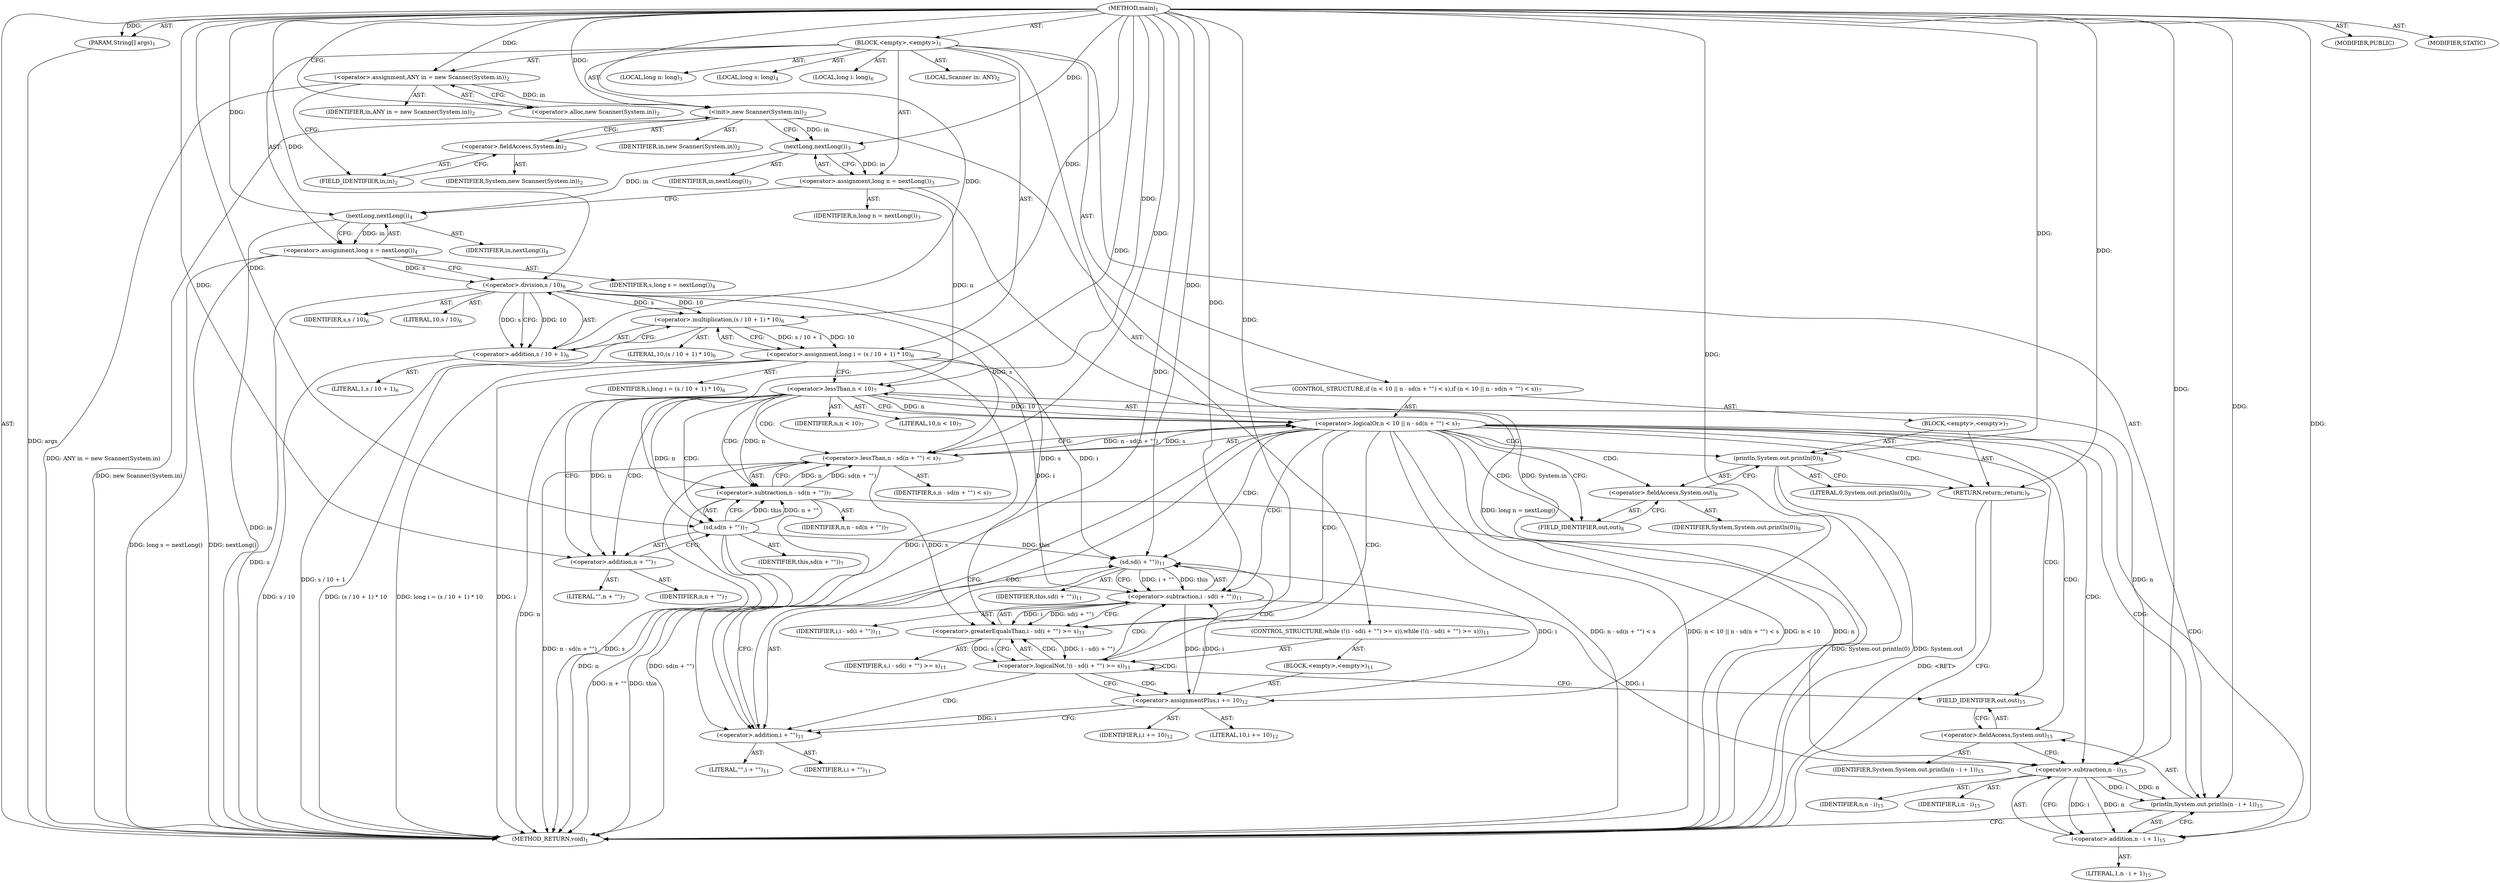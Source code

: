 digraph "main" {  
"19" [label = <(METHOD,main)<SUB>1</SUB>> ]
"20" [label = <(PARAM,String[] args)<SUB>1</SUB>> ]
"21" [label = <(BLOCK,&lt;empty&gt;,&lt;empty&gt;)<SUB>1</SUB>> ]
"4" [label = <(LOCAL,Scanner in: ANY)<SUB>2</SUB>> ]
"22" [label = <(&lt;operator&gt;.assignment,ANY in = new Scanner(System.in))<SUB>2</SUB>> ]
"23" [label = <(IDENTIFIER,in,ANY in = new Scanner(System.in))<SUB>2</SUB>> ]
"24" [label = <(&lt;operator&gt;.alloc,new Scanner(System.in))<SUB>2</SUB>> ]
"25" [label = <(&lt;init&gt;,new Scanner(System.in))<SUB>2</SUB>> ]
"3" [label = <(IDENTIFIER,in,new Scanner(System.in))<SUB>2</SUB>> ]
"26" [label = <(&lt;operator&gt;.fieldAccess,System.in)<SUB>2</SUB>> ]
"27" [label = <(IDENTIFIER,System,new Scanner(System.in))<SUB>2</SUB>> ]
"28" [label = <(FIELD_IDENTIFIER,in,in)<SUB>2</SUB>> ]
"29" [label = <(LOCAL,long n: long)<SUB>3</SUB>> ]
"30" [label = <(&lt;operator&gt;.assignment,long n = nextLong())<SUB>3</SUB>> ]
"31" [label = <(IDENTIFIER,n,long n = nextLong())<SUB>3</SUB>> ]
"32" [label = <(nextLong,nextLong())<SUB>3</SUB>> ]
"33" [label = <(IDENTIFIER,in,nextLong())<SUB>3</SUB>> ]
"34" [label = <(LOCAL,long s: long)<SUB>4</SUB>> ]
"35" [label = <(&lt;operator&gt;.assignment,long s = nextLong())<SUB>4</SUB>> ]
"36" [label = <(IDENTIFIER,s,long s = nextLong())<SUB>4</SUB>> ]
"37" [label = <(nextLong,nextLong())<SUB>4</SUB>> ]
"38" [label = <(IDENTIFIER,in,nextLong())<SUB>4</SUB>> ]
"39" [label = <(LOCAL,long i: long)<SUB>6</SUB>> ]
"40" [label = <(&lt;operator&gt;.assignment,long i = (s / 10 + 1) * 10)<SUB>6</SUB>> ]
"41" [label = <(IDENTIFIER,i,long i = (s / 10 + 1) * 10)<SUB>6</SUB>> ]
"42" [label = <(&lt;operator&gt;.multiplication,(s / 10 + 1) * 10)<SUB>6</SUB>> ]
"43" [label = <(&lt;operator&gt;.addition,s / 10 + 1)<SUB>6</SUB>> ]
"44" [label = <(&lt;operator&gt;.division,s / 10)<SUB>6</SUB>> ]
"45" [label = <(IDENTIFIER,s,s / 10)<SUB>6</SUB>> ]
"46" [label = <(LITERAL,10,s / 10)<SUB>6</SUB>> ]
"47" [label = <(LITERAL,1,s / 10 + 1)<SUB>6</SUB>> ]
"48" [label = <(LITERAL,10,(s / 10 + 1) * 10)<SUB>6</SUB>> ]
"49" [label = <(CONTROL_STRUCTURE,if (n &lt; 10 || n - sd(n + &quot;&quot;) &lt; s),if (n &lt; 10 || n - sd(n + &quot;&quot;) &lt; s))<SUB>7</SUB>> ]
"50" [label = <(&lt;operator&gt;.logicalOr,n &lt; 10 || n - sd(n + &quot;&quot;) &lt; s)<SUB>7</SUB>> ]
"51" [label = <(&lt;operator&gt;.lessThan,n &lt; 10)<SUB>7</SUB>> ]
"52" [label = <(IDENTIFIER,n,n &lt; 10)<SUB>7</SUB>> ]
"53" [label = <(LITERAL,10,n &lt; 10)<SUB>7</SUB>> ]
"54" [label = <(&lt;operator&gt;.lessThan,n - sd(n + &quot;&quot;) &lt; s)<SUB>7</SUB>> ]
"55" [label = <(&lt;operator&gt;.subtraction,n - sd(n + &quot;&quot;))<SUB>7</SUB>> ]
"56" [label = <(IDENTIFIER,n,n - sd(n + &quot;&quot;))<SUB>7</SUB>> ]
"57" [label = <(sd,sd(n + &quot;&quot;))<SUB>7</SUB>> ]
"58" [label = <(IDENTIFIER,this,sd(n + &quot;&quot;))<SUB>7</SUB>> ]
"59" [label = <(&lt;operator&gt;.addition,n + &quot;&quot;)<SUB>7</SUB>> ]
"60" [label = <(IDENTIFIER,n,n + &quot;&quot;)<SUB>7</SUB>> ]
"61" [label = <(LITERAL,&quot;&quot;,n + &quot;&quot;)<SUB>7</SUB>> ]
"62" [label = <(IDENTIFIER,s,n - sd(n + &quot;&quot;) &lt; s)<SUB>7</SUB>> ]
"63" [label = <(BLOCK,&lt;empty&gt;,&lt;empty&gt;)<SUB>7</SUB>> ]
"64" [label = <(println,System.out.println(0))<SUB>8</SUB>> ]
"65" [label = <(&lt;operator&gt;.fieldAccess,System.out)<SUB>8</SUB>> ]
"66" [label = <(IDENTIFIER,System,System.out.println(0))<SUB>8</SUB>> ]
"67" [label = <(FIELD_IDENTIFIER,out,out)<SUB>8</SUB>> ]
"68" [label = <(LITERAL,0,System.out.println(0))<SUB>8</SUB>> ]
"69" [label = <(RETURN,return;,return;)<SUB>9</SUB>> ]
"70" [label = <(CONTROL_STRUCTURE,while (!(i - sd(i + &quot;&quot;) &gt;= s)),while (!(i - sd(i + &quot;&quot;) &gt;= s)))<SUB>11</SUB>> ]
"71" [label = <(&lt;operator&gt;.logicalNot,!(i - sd(i + &quot;&quot;) &gt;= s))<SUB>11</SUB>> ]
"72" [label = <(&lt;operator&gt;.greaterEqualsThan,i - sd(i + &quot;&quot;) &gt;= s)<SUB>11</SUB>> ]
"73" [label = <(&lt;operator&gt;.subtraction,i - sd(i + &quot;&quot;))<SUB>11</SUB>> ]
"74" [label = <(IDENTIFIER,i,i - sd(i + &quot;&quot;))<SUB>11</SUB>> ]
"75" [label = <(sd,sd(i + &quot;&quot;))<SUB>11</SUB>> ]
"76" [label = <(IDENTIFIER,this,sd(i + &quot;&quot;))<SUB>11</SUB>> ]
"77" [label = <(&lt;operator&gt;.addition,i + &quot;&quot;)<SUB>11</SUB>> ]
"78" [label = <(IDENTIFIER,i,i + &quot;&quot;)<SUB>11</SUB>> ]
"79" [label = <(LITERAL,&quot;&quot;,i + &quot;&quot;)<SUB>11</SUB>> ]
"80" [label = <(IDENTIFIER,s,i - sd(i + &quot;&quot;) &gt;= s)<SUB>11</SUB>> ]
"81" [label = <(BLOCK,&lt;empty&gt;,&lt;empty&gt;)<SUB>11</SUB>> ]
"82" [label = <(&lt;operator&gt;.assignmentPlus,i += 10)<SUB>12</SUB>> ]
"83" [label = <(IDENTIFIER,i,i += 10)<SUB>12</SUB>> ]
"84" [label = <(LITERAL,10,i += 10)<SUB>12</SUB>> ]
"85" [label = <(println,System.out.println(n - i + 1))<SUB>15</SUB>> ]
"86" [label = <(&lt;operator&gt;.fieldAccess,System.out)<SUB>15</SUB>> ]
"87" [label = <(IDENTIFIER,System,System.out.println(n - i + 1))<SUB>15</SUB>> ]
"88" [label = <(FIELD_IDENTIFIER,out,out)<SUB>15</SUB>> ]
"89" [label = <(&lt;operator&gt;.addition,n - i + 1)<SUB>15</SUB>> ]
"90" [label = <(&lt;operator&gt;.subtraction,n - i)<SUB>15</SUB>> ]
"91" [label = <(IDENTIFIER,n,n - i)<SUB>15</SUB>> ]
"92" [label = <(IDENTIFIER,i,n - i)<SUB>15</SUB>> ]
"93" [label = <(LITERAL,1,n - i + 1)<SUB>15</SUB>> ]
"94" [label = <(MODIFIER,PUBLIC)> ]
"95" [label = <(MODIFIER,STATIC)> ]
"96" [label = <(METHOD_RETURN,void)<SUB>1</SUB>> ]
  "19" -> "20"  [ label = "AST: "] 
  "19" -> "21"  [ label = "AST: "] 
  "19" -> "94"  [ label = "AST: "] 
  "19" -> "95"  [ label = "AST: "] 
  "19" -> "96"  [ label = "AST: "] 
  "21" -> "4"  [ label = "AST: "] 
  "21" -> "22"  [ label = "AST: "] 
  "21" -> "25"  [ label = "AST: "] 
  "21" -> "29"  [ label = "AST: "] 
  "21" -> "30"  [ label = "AST: "] 
  "21" -> "34"  [ label = "AST: "] 
  "21" -> "35"  [ label = "AST: "] 
  "21" -> "39"  [ label = "AST: "] 
  "21" -> "40"  [ label = "AST: "] 
  "21" -> "49"  [ label = "AST: "] 
  "21" -> "70"  [ label = "AST: "] 
  "21" -> "85"  [ label = "AST: "] 
  "22" -> "23"  [ label = "AST: "] 
  "22" -> "24"  [ label = "AST: "] 
  "25" -> "3"  [ label = "AST: "] 
  "25" -> "26"  [ label = "AST: "] 
  "26" -> "27"  [ label = "AST: "] 
  "26" -> "28"  [ label = "AST: "] 
  "30" -> "31"  [ label = "AST: "] 
  "30" -> "32"  [ label = "AST: "] 
  "32" -> "33"  [ label = "AST: "] 
  "35" -> "36"  [ label = "AST: "] 
  "35" -> "37"  [ label = "AST: "] 
  "37" -> "38"  [ label = "AST: "] 
  "40" -> "41"  [ label = "AST: "] 
  "40" -> "42"  [ label = "AST: "] 
  "42" -> "43"  [ label = "AST: "] 
  "42" -> "48"  [ label = "AST: "] 
  "43" -> "44"  [ label = "AST: "] 
  "43" -> "47"  [ label = "AST: "] 
  "44" -> "45"  [ label = "AST: "] 
  "44" -> "46"  [ label = "AST: "] 
  "49" -> "50"  [ label = "AST: "] 
  "49" -> "63"  [ label = "AST: "] 
  "50" -> "51"  [ label = "AST: "] 
  "50" -> "54"  [ label = "AST: "] 
  "51" -> "52"  [ label = "AST: "] 
  "51" -> "53"  [ label = "AST: "] 
  "54" -> "55"  [ label = "AST: "] 
  "54" -> "62"  [ label = "AST: "] 
  "55" -> "56"  [ label = "AST: "] 
  "55" -> "57"  [ label = "AST: "] 
  "57" -> "58"  [ label = "AST: "] 
  "57" -> "59"  [ label = "AST: "] 
  "59" -> "60"  [ label = "AST: "] 
  "59" -> "61"  [ label = "AST: "] 
  "63" -> "64"  [ label = "AST: "] 
  "63" -> "69"  [ label = "AST: "] 
  "64" -> "65"  [ label = "AST: "] 
  "64" -> "68"  [ label = "AST: "] 
  "65" -> "66"  [ label = "AST: "] 
  "65" -> "67"  [ label = "AST: "] 
  "70" -> "71"  [ label = "AST: "] 
  "70" -> "81"  [ label = "AST: "] 
  "71" -> "72"  [ label = "AST: "] 
  "72" -> "73"  [ label = "AST: "] 
  "72" -> "80"  [ label = "AST: "] 
  "73" -> "74"  [ label = "AST: "] 
  "73" -> "75"  [ label = "AST: "] 
  "75" -> "76"  [ label = "AST: "] 
  "75" -> "77"  [ label = "AST: "] 
  "77" -> "78"  [ label = "AST: "] 
  "77" -> "79"  [ label = "AST: "] 
  "81" -> "82"  [ label = "AST: "] 
  "82" -> "83"  [ label = "AST: "] 
  "82" -> "84"  [ label = "AST: "] 
  "85" -> "86"  [ label = "AST: "] 
  "85" -> "89"  [ label = "AST: "] 
  "86" -> "87"  [ label = "AST: "] 
  "86" -> "88"  [ label = "AST: "] 
  "89" -> "90"  [ label = "AST: "] 
  "89" -> "93"  [ label = "AST: "] 
  "90" -> "91"  [ label = "AST: "] 
  "90" -> "92"  [ label = "AST: "] 
  "22" -> "28"  [ label = "CFG: "] 
  "25" -> "32"  [ label = "CFG: "] 
  "30" -> "37"  [ label = "CFG: "] 
  "35" -> "44"  [ label = "CFG: "] 
  "40" -> "51"  [ label = "CFG: "] 
  "85" -> "96"  [ label = "CFG: "] 
  "24" -> "22"  [ label = "CFG: "] 
  "26" -> "25"  [ label = "CFG: "] 
  "32" -> "30"  [ label = "CFG: "] 
  "37" -> "35"  [ label = "CFG: "] 
  "42" -> "40"  [ label = "CFG: "] 
  "50" -> "67"  [ label = "CFG: "] 
  "50" -> "77"  [ label = "CFG: "] 
  "71" -> "82"  [ label = "CFG: "] 
  "71" -> "88"  [ label = "CFG: "] 
  "86" -> "90"  [ label = "CFG: "] 
  "89" -> "85"  [ label = "CFG: "] 
  "28" -> "26"  [ label = "CFG: "] 
  "43" -> "42"  [ label = "CFG: "] 
  "51" -> "50"  [ label = "CFG: "] 
  "51" -> "59"  [ label = "CFG: "] 
  "54" -> "50"  [ label = "CFG: "] 
  "64" -> "69"  [ label = "CFG: "] 
  "69" -> "96"  [ label = "CFG: "] 
  "72" -> "71"  [ label = "CFG: "] 
  "82" -> "77"  [ label = "CFG: "] 
  "88" -> "86"  [ label = "CFG: "] 
  "90" -> "89"  [ label = "CFG: "] 
  "44" -> "43"  [ label = "CFG: "] 
  "55" -> "54"  [ label = "CFG: "] 
  "65" -> "64"  [ label = "CFG: "] 
  "73" -> "72"  [ label = "CFG: "] 
  "57" -> "55"  [ label = "CFG: "] 
  "67" -> "65"  [ label = "CFG: "] 
  "75" -> "73"  [ label = "CFG: "] 
  "59" -> "57"  [ label = "CFG: "] 
  "77" -> "75"  [ label = "CFG: "] 
  "19" -> "24"  [ label = "CFG: "] 
  "69" -> "96"  [ label = "DDG: &lt;RET&gt;"] 
  "20" -> "96"  [ label = "DDG: args"] 
  "22" -> "96"  [ label = "DDG: ANY in = new Scanner(System.in)"] 
  "25" -> "96"  [ label = "DDG: System.in"] 
  "25" -> "96"  [ label = "DDG: new Scanner(System.in)"] 
  "30" -> "96"  [ label = "DDG: long n = nextLong()"] 
  "37" -> "96"  [ label = "DDG: in"] 
  "35" -> "96"  [ label = "DDG: nextLong()"] 
  "35" -> "96"  [ label = "DDG: long s = nextLong()"] 
  "40" -> "96"  [ label = "DDG: i"] 
  "44" -> "96"  [ label = "DDG: s"] 
  "43" -> "96"  [ label = "DDG: s / 10"] 
  "42" -> "96"  [ label = "DDG: s / 10 + 1"] 
  "40" -> "96"  [ label = "DDG: (s / 10 + 1) * 10"] 
  "40" -> "96"  [ label = "DDG: long i = (s / 10 + 1) * 10"] 
  "51" -> "96"  [ label = "DDG: n"] 
  "50" -> "96"  [ label = "DDG: n &lt; 10"] 
  "55" -> "96"  [ label = "DDG: n"] 
  "57" -> "96"  [ label = "DDG: this"] 
  "57" -> "96"  [ label = "DDG: n + &quot;&quot;"] 
  "55" -> "96"  [ label = "DDG: sd(n + &quot;&quot;)"] 
  "54" -> "96"  [ label = "DDG: n - sd(n + &quot;&quot;)"] 
  "54" -> "96"  [ label = "DDG: s"] 
  "50" -> "96"  [ label = "DDG: n - sd(n + &quot;&quot;) &lt; s"] 
  "50" -> "96"  [ label = "DDG: n &lt; 10 || n - sd(n + &quot;&quot;) &lt; s"] 
  "64" -> "96"  [ label = "DDG: System.out"] 
  "64" -> "96"  [ label = "DDG: System.out.println(0)"] 
  "19" -> "20"  [ label = "DDG: "] 
  "19" -> "22"  [ label = "DDG: "] 
  "32" -> "30"  [ label = "DDG: in"] 
  "37" -> "35"  [ label = "DDG: in"] 
  "42" -> "40"  [ label = "DDG: s / 10 + 1"] 
  "42" -> "40"  [ label = "DDG: 10"] 
  "22" -> "25"  [ label = "DDG: in"] 
  "19" -> "25"  [ label = "DDG: "] 
  "90" -> "85"  [ label = "DDG: n"] 
  "90" -> "85"  [ label = "DDG: i"] 
  "19" -> "85"  [ label = "DDG: "] 
  "25" -> "32"  [ label = "DDG: in"] 
  "19" -> "32"  [ label = "DDG: "] 
  "32" -> "37"  [ label = "DDG: in"] 
  "19" -> "37"  [ label = "DDG: "] 
  "44" -> "42"  [ label = "DDG: s"] 
  "44" -> "42"  [ label = "DDG: 10"] 
  "19" -> "42"  [ label = "DDG: "] 
  "51" -> "50"  [ label = "DDG: n"] 
  "51" -> "50"  [ label = "DDG: 10"] 
  "54" -> "50"  [ label = "DDG: n - sd(n + &quot;&quot;)"] 
  "54" -> "50"  [ label = "DDG: s"] 
  "19" -> "69"  [ label = "DDG: "] 
  "72" -> "71"  [ label = "DDG: i - sd(i + &quot;&quot;)"] 
  "72" -> "71"  [ label = "DDG: s"] 
  "19" -> "82"  [ label = "DDG: "] 
  "90" -> "89"  [ label = "DDG: n"] 
  "90" -> "89"  [ label = "DDG: i"] 
  "19" -> "89"  [ label = "DDG: "] 
  "44" -> "43"  [ label = "DDG: s"] 
  "44" -> "43"  [ label = "DDG: 10"] 
  "19" -> "43"  [ label = "DDG: "] 
  "30" -> "51"  [ label = "DDG: n"] 
  "19" -> "51"  [ label = "DDG: "] 
  "55" -> "54"  [ label = "DDG: n"] 
  "55" -> "54"  [ label = "DDG: sd(n + &quot;&quot;)"] 
  "44" -> "54"  [ label = "DDG: s"] 
  "19" -> "54"  [ label = "DDG: "] 
  "19" -> "64"  [ label = "DDG: "] 
  "73" -> "72"  [ label = "DDG: i"] 
  "73" -> "72"  [ label = "DDG: sd(i + &quot;&quot;)"] 
  "44" -> "72"  [ label = "DDG: s"] 
  "54" -> "72"  [ label = "DDG: s"] 
  "19" -> "72"  [ label = "DDG: "] 
  "73" -> "82"  [ label = "DDG: i"] 
  "51" -> "90"  [ label = "DDG: n"] 
  "55" -> "90"  [ label = "DDG: n"] 
  "19" -> "90"  [ label = "DDG: "] 
  "73" -> "90"  [ label = "DDG: i"] 
  "35" -> "44"  [ label = "DDG: s"] 
  "19" -> "44"  [ label = "DDG: "] 
  "19" -> "55"  [ label = "DDG: "] 
  "51" -> "55"  [ label = "DDG: n"] 
  "57" -> "55"  [ label = "DDG: this"] 
  "57" -> "55"  [ label = "DDG: n + &quot;&quot;"] 
  "19" -> "73"  [ label = "DDG: "] 
  "40" -> "73"  [ label = "DDG: i"] 
  "82" -> "73"  [ label = "DDG: i"] 
  "75" -> "73"  [ label = "DDG: this"] 
  "75" -> "73"  [ label = "DDG: i + &quot;&quot;"] 
  "19" -> "57"  [ label = "DDG: "] 
  "51" -> "57"  [ label = "DDG: n"] 
  "57" -> "75"  [ label = "DDG: this"] 
  "19" -> "75"  [ label = "DDG: "] 
  "40" -> "75"  [ label = "DDG: i"] 
  "82" -> "75"  [ label = "DDG: i"] 
  "51" -> "59"  [ label = "DDG: n"] 
  "19" -> "59"  [ label = "DDG: "] 
  "40" -> "77"  [ label = "DDG: i"] 
  "82" -> "77"  [ label = "DDG: i"] 
  "19" -> "77"  [ label = "DDG: "] 
  "50" -> "73"  [ label = "CDG: "] 
  "50" -> "77"  [ label = "CDG: "] 
  "50" -> "64"  [ label = "CDG: "] 
  "50" -> "89"  [ label = "CDG: "] 
  "50" -> "71"  [ label = "CDG: "] 
  "50" -> "75"  [ label = "CDG: "] 
  "50" -> "85"  [ label = "CDG: "] 
  "50" -> "72"  [ label = "CDG: "] 
  "50" -> "69"  [ label = "CDG: "] 
  "50" -> "67"  [ label = "CDG: "] 
  "50" -> "88"  [ label = "CDG: "] 
  "50" -> "65"  [ label = "CDG: "] 
  "50" -> "90"  [ label = "CDG: "] 
  "50" -> "86"  [ label = "CDG: "] 
  "71" -> "73"  [ label = "CDG: "] 
  "71" -> "77"  [ label = "CDG: "] 
  "71" -> "71"  [ label = "CDG: "] 
  "71" -> "75"  [ label = "CDG: "] 
  "71" -> "72"  [ label = "CDG: "] 
  "71" -> "82"  [ label = "CDG: "] 
  "51" -> "57"  [ label = "CDG: "] 
  "51" -> "59"  [ label = "CDG: "] 
  "51" -> "55"  [ label = "CDG: "] 
  "51" -> "54"  [ label = "CDG: "] 
}
